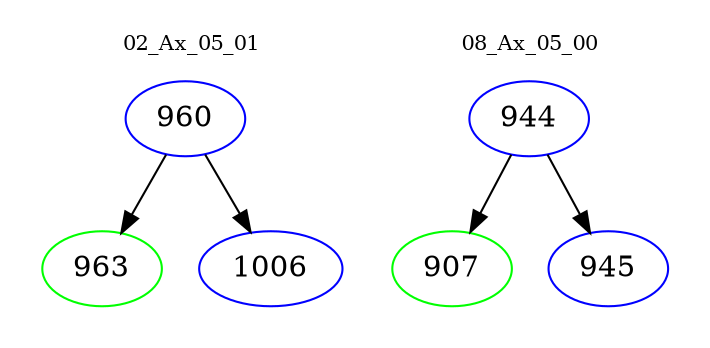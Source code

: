 digraph{
subgraph cluster_0 {
color = white
label = "02_Ax_05_01";
fontsize=10;
T0_960 [label="960", color="blue"]
T0_960 -> T0_963 [color="black"]
T0_963 [label="963", color="green"]
T0_960 -> T0_1006 [color="black"]
T0_1006 [label="1006", color="blue"]
}
subgraph cluster_1 {
color = white
label = "08_Ax_05_00";
fontsize=10;
T1_944 [label="944", color="blue"]
T1_944 -> T1_907 [color="black"]
T1_907 [label="907", color="green"]
T1_944 -> T1_945 [color="black"]
T1_945 [label="945", color="blue"]
}
}
